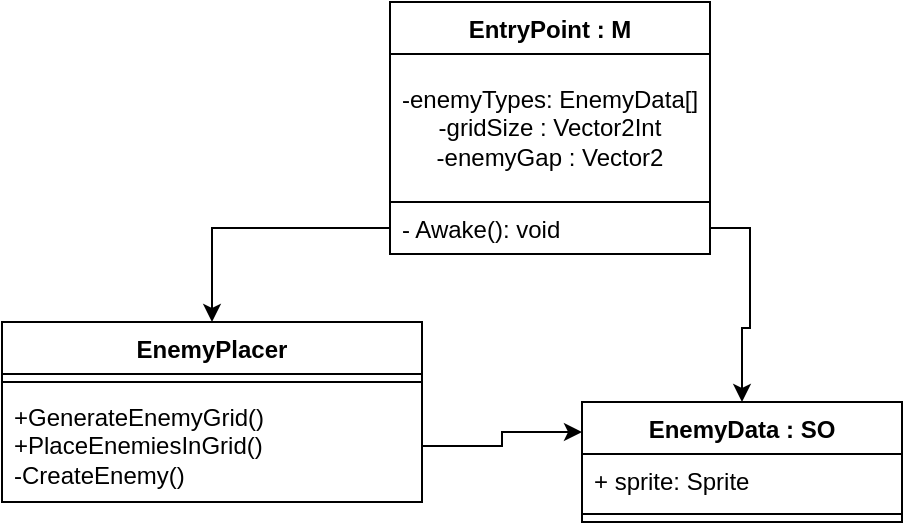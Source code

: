 <mxfile version="24.7.16">
  <diagram name="Страница — 1" id="1II3YRtZtNxmjWsJMaif">
    <mxGraphModel dx="819" dy="446" grid="1" gridSize="10" guides="1" tooltips="1" connect="1" arrows="1" fold="1" page="1" pageScale="1" pageWidth="827" pageHeight="1169" math="0" shadow="0">
      <root>
        <mxCell id="0" />
        <mxCell id="1" parent="0" />
        <mxCell id="oboVhvuW9mkc1A9gLMUk-1" value="EntryPoint : M" style="swimlane;fontStyle=1;align=center;verticalAlign=top;childLayout=stackLayout;horizontal=1;startSize=26;horizontalStack=0;resizeParent=1;resizeParentMax=0;resizeLast=0;collapsible=1;marginBottom=0;whiteSpace=wrap;html=1;" parent="1" vertex="1">
          <mxGeometry x="334" y="210" width="160" height="126" as="geometry" />
        </mxCell>
        <mxCell id="k9H06Ltovgeq5uLH_OK0-27" value="&lt;div&gt;-enemyTypes: EnemyData[]&lt;/div&gt;&lt;div&gt;-gridSize : Vector2Int&lt;/div&gt;&lt;div&gt;-enemyGap : Vector2&lt;/div&gt;" style="html=1;whiteSpace=wrap;" vertex="1" parent="oboVhvuW9mkc1A9gLMUk-1">
          <mxGeometry y="26" width="160" height="74" as="geometry" />
        </mxCell>
        <mxCell id="oboVhvuW9mkc1A9gLMUk-4" value="- Awake(): void" style="text;strokeColor=none;fillColor=none;align=left;verticalAlign=top;spacingLeft=4;spacingRight=4;overflow=hidden;rotatable=0;points=[[0,0.5],[1,0.5]];portConstraint=eastwest;whiteSpace=wrap;html=1;" parent="oboVhvuW9mkc1A9gLMUk-1" vertex="1">
          <mxGeometry y="100" width="160" height="26" as="geometry" />
        </mxCell>
        <mxCell id="k9H06Ltovgeq5uLH_OK0-3" value="EnemyPlacer" style="swimlane;fontStyle=1;align=center;verticalAlign=top;childLayout=stackLayout;horizontal=1;startSize=26;horizontalStack=0;resizeParent=1;resizeParentMax=0;resizeLast=0;collapsible=1;marginBottom=0;whiteSpace=wrap;html=1;" vertex="1" parent="1">
          <mxGeometry x="140" y="370" width="210" height="90" as="geometry" />
        </mxCell>
        <mxCell id="k9H06Ltovgeq5uLH_OK0-5" value="" style="line;strokeWidth=1;fillColor=none;align=left;verticalAlign=middle;spacingTop=-1;spacingLeft=3;spacingRight=3;rotatable=0;labelPosition=right;points=[];portConstraint=eastwest;strokeColor=inherit;" vertex="1" parent="k9H06Ltovgeq5uLH_OK0-3">
          <mxGeometry y="26" width="210" height="8" as="geometry" />
        </mxCell>
        <mxCell id="k9H06Ltovgeq5uLH_OK0-6" value="&lt;div&gt;+GenerateEnemyGrid()&lt;br&gt;&lt;/div&gt;&lt;div&gt;+PlaceEnemiesInGrid()&lt;br&gt;&lt;/div&gt;&lt;div&gt;-CreateEnemy()&lt;br&gt;&lt;/div&gt;" style="text;strokeColor=none;fillColor=none;align=left;verticalAlign=top;spacingLeft=4;spacingRight=4;overflow=hidden;rotatable=0;points=[[0,0.5],[1,0.5]];portConstraint=eastwest;whiteSpace=wrap;html=1;" vertex="1" parent="k9H06Ltovgeq5uLH_OK0-3">
          <mxGeometry y="34" width="210" height="56" as="geometry" />
        </mxCell>
        <mxCell id="k9H06Ltovgeq5uLH_OK0-7" value="EnemyData : SO" style="swimlane;fontStyle=1;align=center;verticalAlign=top;childLayout=stackLayout;horizontal=1;startSize=26;horizontalStack=0;resizeParent=1;resizeParentMax=0;resizeLast=0;collapsible=1;marginBottom=0;whiteSpace=wrap;html=1;" vertex="1" parent="1">
          <mxGeometry x="430" y="410" width="160" height="60" as="geometry" />
        </mxCell>
        <mxCell id="k9H06Ltovgeq5uLH_OK0-8" value="+ sprite: Sprite" style="text;strokeColor=none;fillColor=none;align=left;verticalAlign=top;spacingLeft=4;spacingRight=4;overflow=hidden;rotatable=0;points=[[0,0.5],[1,0.5]];portConstraint=eastwest;whiteSpace=wrap;html=1;" vertex="1" parent="k9H06Ltovgeq5uLH_OK0-7">
          <mxGeometry y="26" width="160" height="26" as="geometry" />
        </mxCell>
        <mxCell id="k9H06Ltovgeq5uLH_OK0-9" value="" style="line;strokeWidth=1;fillColor=none;align=left;verticalAlign=middle;spacingTop=-1;spacingLeft=3;spacingRight=3;rotatable=0;labelPosition=right;points=[];portConstraint=eastwest;strokeColor=inherit;" vertex="1" parent="k9H06Ltovgeq5uLH_OK0-7">
          <mxGeometry y="52" width="160" height="8" as="geometry" />
        </mxCell>
        <mxCell id="k9H06Ltovgeq5uLH_OK0-26" style="edgeStyle=orthogonalEdgeStyle;rounded=0;orthogonalLoop=1;jettySize=auto;html=1;exitX=0;exitY=0.5;exitDx=0;exitDy=0;" edge="1" parent="1" source="oboVhvuW9mkc1A9gLMUk-4" target="k9H06Ltovgeq5uLH_OK0-3">
          <mxGeometry relative="1" as="geometry" />
        </mxCell>
        <mxCell id="k9H06Ltovgeq5uLH_OK0-32" style="edgeStyle=orthogonalEdgeStyle;rounded=0;orthogonalLoop=1;jettySize=auto;html=1;exitX=1;exitY=0.5;exitDx=0;exitDy=0;entryX=0;entryY=0.25;entryDx=0;entryDy=0;" edge="1" parent="1" source="k9H06Ltovgeq5uLH_OK0-6" target="k9H06Ltovgeq5uLH_OK0-7">
          <mxGeometry relative="1" as="geometry" />
        </mxCell>
        <mxCell id="k9H06Ltovgeq5uLH_OK0-33" style="edgeStyle=orthogonalEdgeStyle;rounded=0;orthogonalLoop=1;jettySize=auto;html=1;exitX=1;exitY=0.5;exitDx=0;exitDy=0;entryX=0.5;entryY=0;entryDx=0;entryDy=0;" edge="1" parent="1" source="oboVhvuW9mkc1A9gLMUk-4" target="k9H06Ltovgeq5uLH_OK0-7">
          <mxGeometry relative="1" as="geometry" />
        </mxCell>
      </root>
    </mxGraphModel>
  </diagram>
</mxfile>
